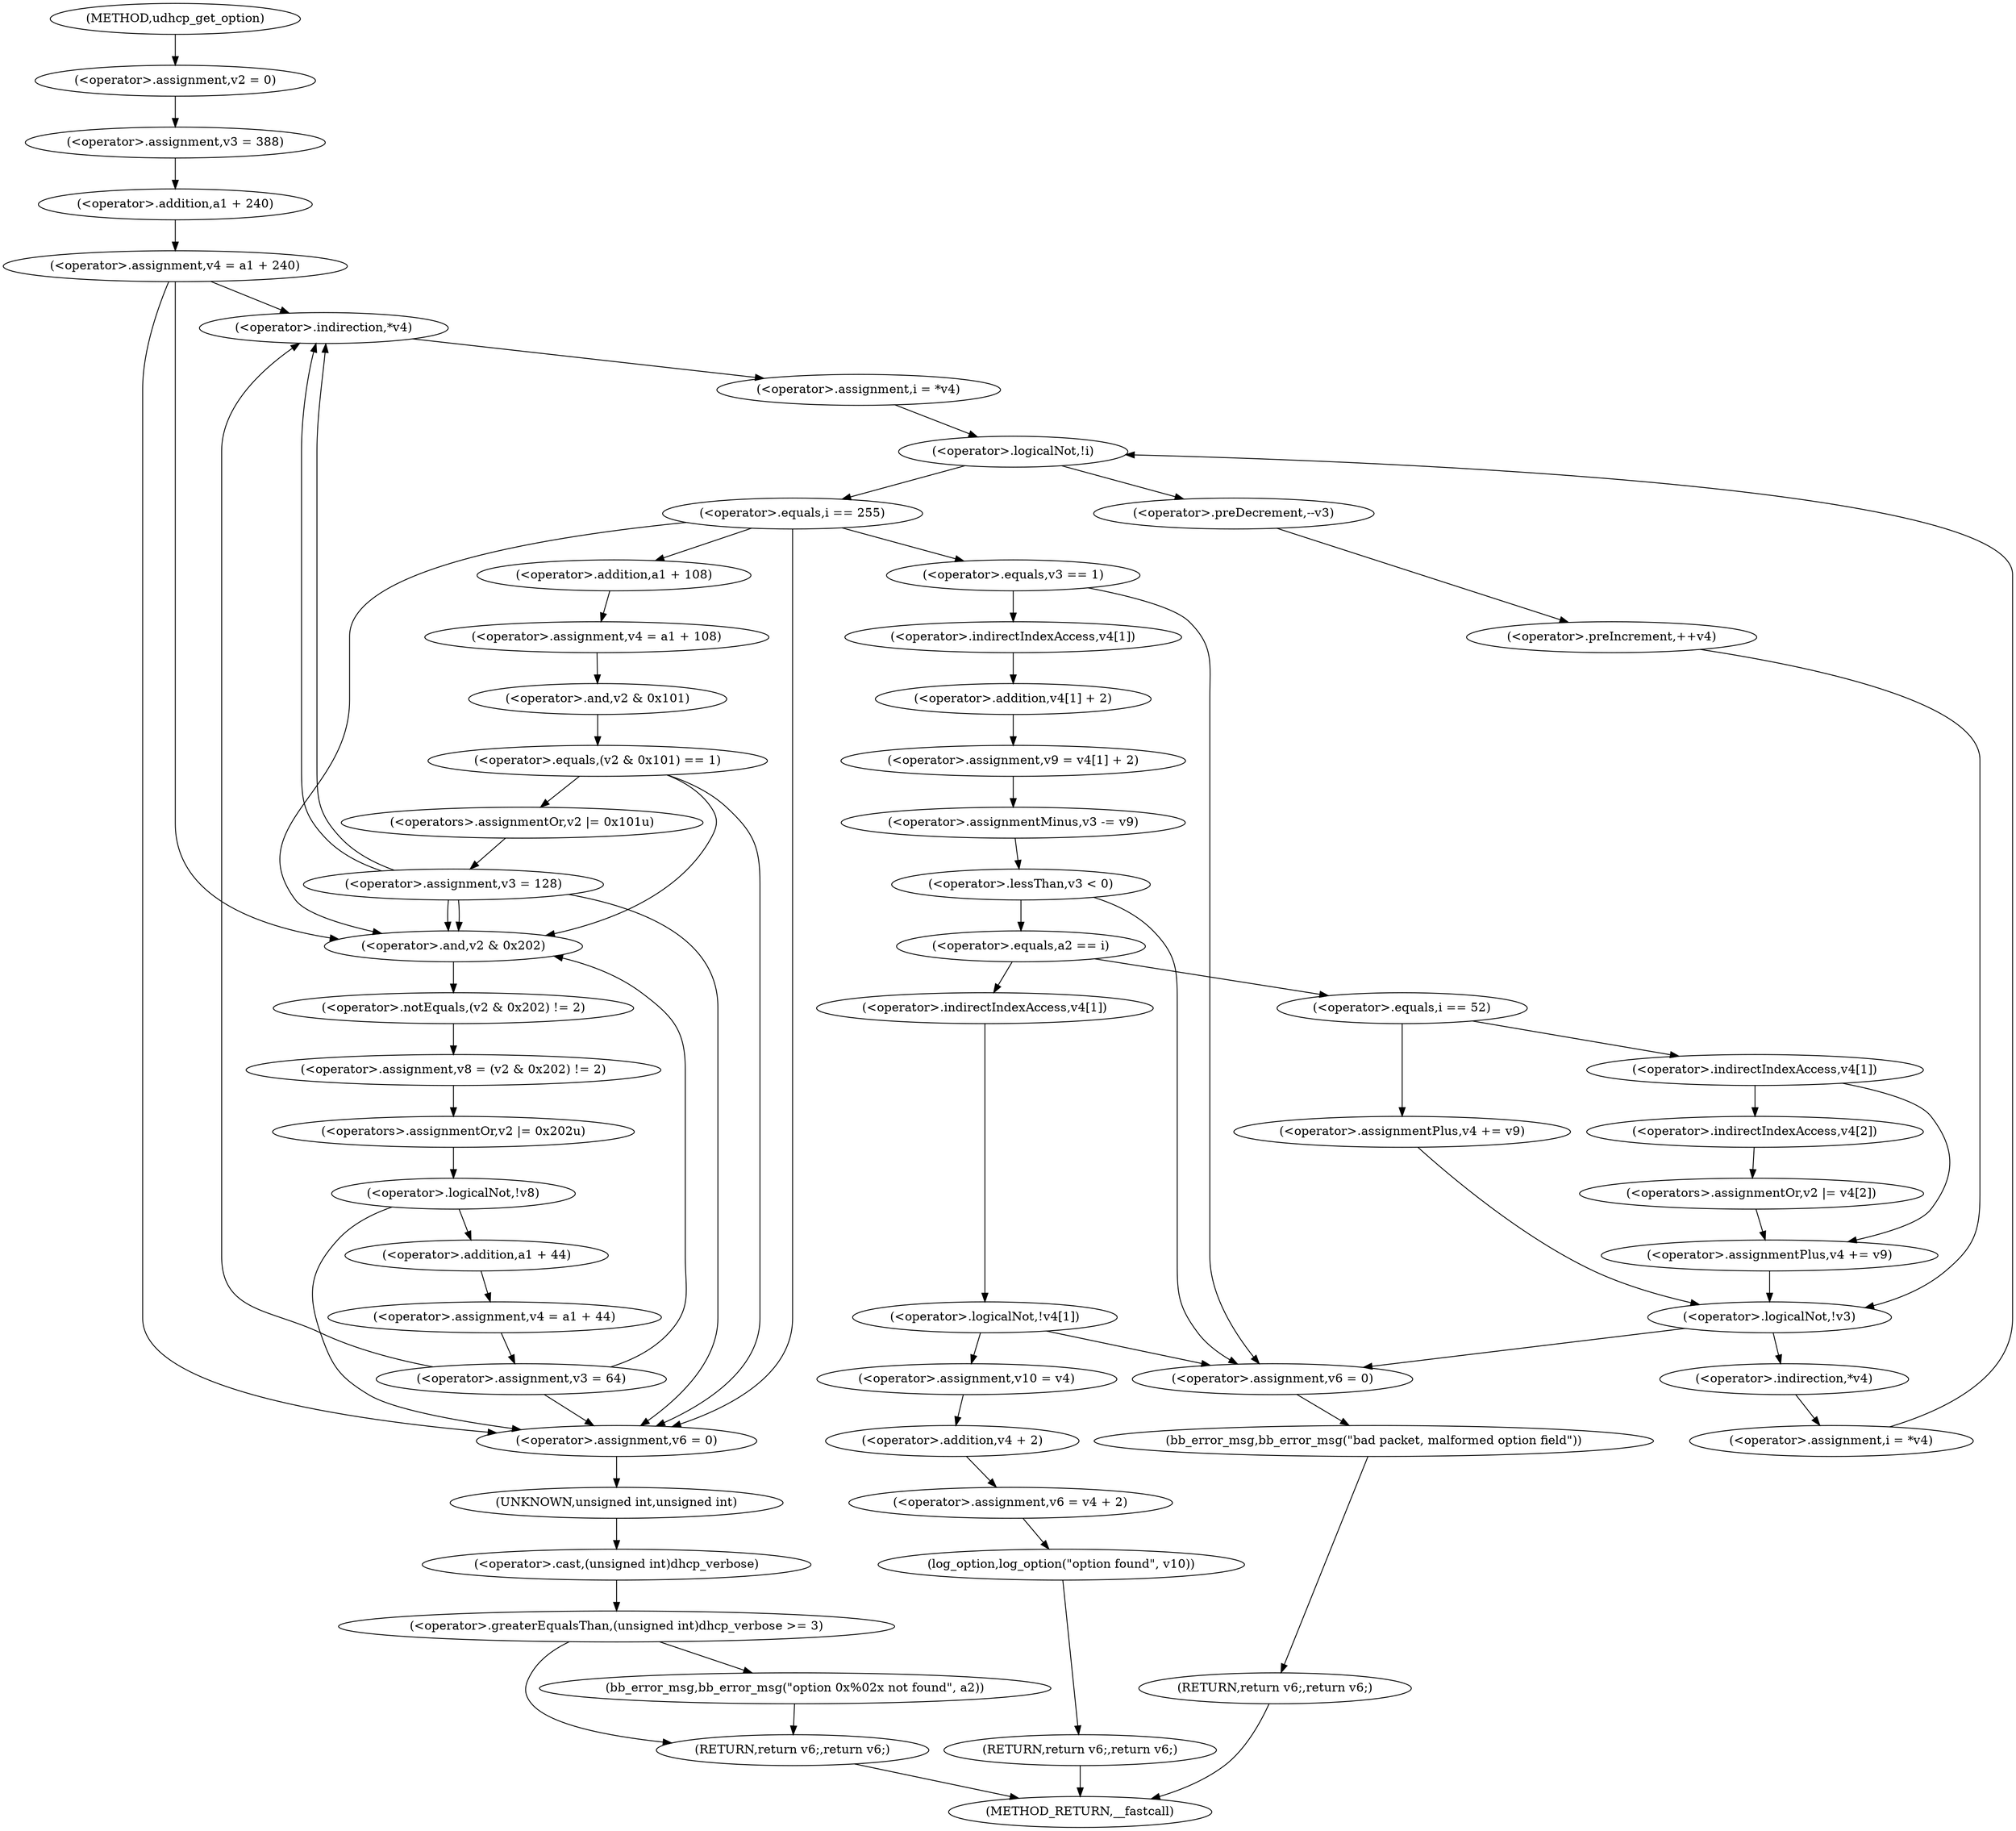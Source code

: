 digraph udhcp_get_option {  
"1000121" [label = "(<operator>.assignment,v2 = 0)" ]
"1000124" [label = "(<operator>.assignment,v3 = 388)" ]
"1000127" [label = "(<operator>.assignment,v4 = a1 + 240)" ]
"1000129" [label = "(<operator>.addition,a1 + 240)" ]
"1000139" [label = "(<operator>.assignment,i = *v4)" ]
"1000141" [label = "(<operator>.indirection,*v4)" ]
"1000143" [label = "(<operator>.assignment,i = *v4)" ]
"1000145" [label = "(<operator>.indirection,*v4)" ]
"1000149" [label = "(<operator>.logicalNot,!i)" ]
"1000152" [label = "(<operator>.preDecrement,--v3)" ]
"1000154" [label = "(<operator>.preIncrement,++v4)" ]
"1000158" [label = "(<operator>.equals,i == 255)" ]
"1000163" [label = "(<operator>.equals,v3 == 1)" ]
"1000167" [label = "(<operator>.assignment,v9 = v4[1] + 2)" ]
"1000169" [label = "(<operator>.addition,v4[1] + 2)" ]
"1000170" [label = "(<operator>.indirectIndexAccess,v4[1])" ]
"1000174" [label = "(<operator>.assignmentMinus,v3 -= v9)" ]
"1000178" [label = "(<operator>.lessThan,v3 < 0)" ]
"1000183" [label = "(<operator>.equals,a2 == i)" ]
"1000188" [label = "(<operator>.logicalNot,!v4[1])" ]
"1000189" [label = "(<operator>.indirectIndexAccess,v4[1])" ]
"1000194" [label = "(<operator>.assignment,v6 = 0)" ]
"1000197" [label = "(bb_error_msg,bb_error_msg(\"bad packet, malformed option field\"))" ]
"1000199" [label = "(RETURN,return v6;,return v6;)" ]
"1000201" [label = "(<operator>.assignment,v10 = v4)" ]
"1000204" [label = "(<operator>.assignment,v6 = v4 + 2)" ]
"1000206" [label = "(<operator>.addition,v4 + 2)" ]
"1000209" [label = "(log_option,log_option(\"option found\", v10))" ]
"1000212" [label = "(RETURN,return v6;,return v6;)" ]
"1000215" [label = "(<operator>.equals,i == 52)" ]
"1000220" [label = "(<operator>.indirectIndexAccess,v4[1])" ]
"1000223" [label = "(<operators>.assignmentOr,v2 |= v4[2])" ]
"1000225" [label = "(<operator>.indirectIndexAccess,v4[2])" ]
"1000228" [label = "(<operator>.assignmentPlus,v4 += v9)" ]
"1000233" [label = "(<operator>.assignmentPlus,v4 += v9)" ]
"1000238" [label = "(<operator>.logicalNot,!v3)" ]
"1000241" [label = "(<operator>.assignment,v4 = a1 + 108)" ]
"1000243" [label = "(<operator>.addition,a1 + 108)" ]
"1000247" [label = "(<operator>.equals,(v2 & 0x101) == 1)" ]
"1000248" [label = "(<operator>.and,v2 & 0x101)" ]
"1000253" [label = "(<operators>.assignmentOr,v2 |= 0x101u)" ]
"1000256" [label = "(<operator>.assignment,v3 = 128)" ]
"1000261" [label = "(<operator>.assignment,v8 = (v2 & 0x202) != 2)" ]
"1000263" [label = "(<operator>.notEquals,(v2 & 0x202) != 2)" ]
"1000264" [label = "(<operator>.and,v2 & 0x202)" ]
"1000268" [label = "(<operators>.assignmentOr,v2 |= 0x202u)" ]
"1000272" [label = "(<operator>.logicalNot,!v8)" ]
"1000275" [label = "(<operator>.assignment,v4 = a1 + 44)" ]
"1000277" [label = "(<operator>.addition,a1 + 44)" ]
"1000280" [label = "(<operator>.assignment,v3 = 64)" ]
"1000285" [label = "(<operator>.assignment,v6 = 0)" ]
"1000289" [label = "(<operator>.greaterEqualsThan,(unsigned int)dhcp_verbose >= 3)" ]
"1000290" [label = "(<operator>.cast,(unsigned int)dhcp_verbose)" ]
"1000291" [label = "(UNKNOWN,unsigned int,unsigned int)" ]
"1000294" [label = "(bb_error_msg,bb_error_msg(\"option 0x%02x not found\", a2))" ]
"1000297" [label = "(RETURN,return v6;,return v6;)" ]
"1000109" [label = "(METHOD,udhcp_get_option)" ]
"1000299" [label = "(METHOD_RETURN,__fastcall)" ]
  "1000121" -> "1000124" 
  "1000124" -> "1000129" 
  "1000127" -> "1000141" 
  "1000127" -> "1000264" 
  "1000127" -> "1000285" 
  "1000129" -> "1000127" 
  "1000139" -> "1000149" 
  "1000141" -> "1000139" 
  "1000143" -> "1000149" 
  "1000145" -> "1000143" 
  "1000149" -> "1000152" 
  "1000149" -> "1000158" 
  "1000152" -> "1000154" 
  "1000154" -> "1000238" 
  "1000158" -> "1000243" 
  "1000158" -> "1000264" 
  "1000158" -> "1000285" 
  "1000158" -> "1000163" 
  "1000163" -> "1000194" 
  "1000163" -> "1000170" 
  "1000167" -> "1000174" 
  "1000169" -> "1000167" 
  "1000170" -> "1000169" 
  "1000174" -> "1000178" 
  "1000178" -> "1000194" 
  "1000178" -> "1000183" 
  "1000183" -> "1000189" 
  "1000183" -> "1000215" 
  "1000188" -> "1000194" 
  "1000188" -> "1000201" 
  "1000189" -> "1000188" 
  "1000194" -> "1000197" 
  "1000197" -> "1000199" 
  "1000199" -> "1000299" 
  "1000201" -> "1000206" 
  "1000204" -> "1000209" 
  "1000206" -> "1000204" 
  "1000209" -> "1000212" 
  "1000212" -> "1000299" 
  "1000215" -> "1000220" 
  "1000215" -> "1000233" 
  "1000220" -> "1000225" 
  "1000220" -> "1000228" 
  "1000223" -> "1000228" 
  "1000225" -> "1000223" 
  "1000228" -> "1000238" 
  "1000233" -> "1000238" 
  "1000238" -> "1000194" 
  "1000238" -> "1000145" 
  "1000241" -> "1000248" 
  "1000243" -> "1000241" 
  "1000247" -> "1000253" 
  "1000247" -> "1000264" 
  "1000247" -> "1000285" 
  "1000248" -> "1000247" 
  "1000253" -> "1000256" 
  "1000256" -> "1000141" 
  "1000256" -> "1000264" 
  "1000256" -> "1000285" 
  "1000256" -> "1000141" 
  "1000256" -> "1000264" 
  "1000261" -> "1000268" 
  "1000263" -> "1000261" 
  "1000264" -> "1000263" 
  "1000268" -> "1000272" 
  "1000272" -> "1000277" 
  "1000272" -> "1000285" 
  "1000275" -> "1000280" 
  "1000277" -> "1000275" 
  "1000280" -> "1000141" 
  "1000280" -> "1000264" 
  "1000280" -> "1000285" 
  "1000285" -> "1000291" 
  "1000289" -> "1000294" 
  "1000289" -> "1000297" 
  "1000290" -> "1000289" 
  "1000291" -> "1000290" 
  "1000294" -> "1000297" 
  "1000297" -> "1000299" 
  "1000109" -> "1000121" 
}
